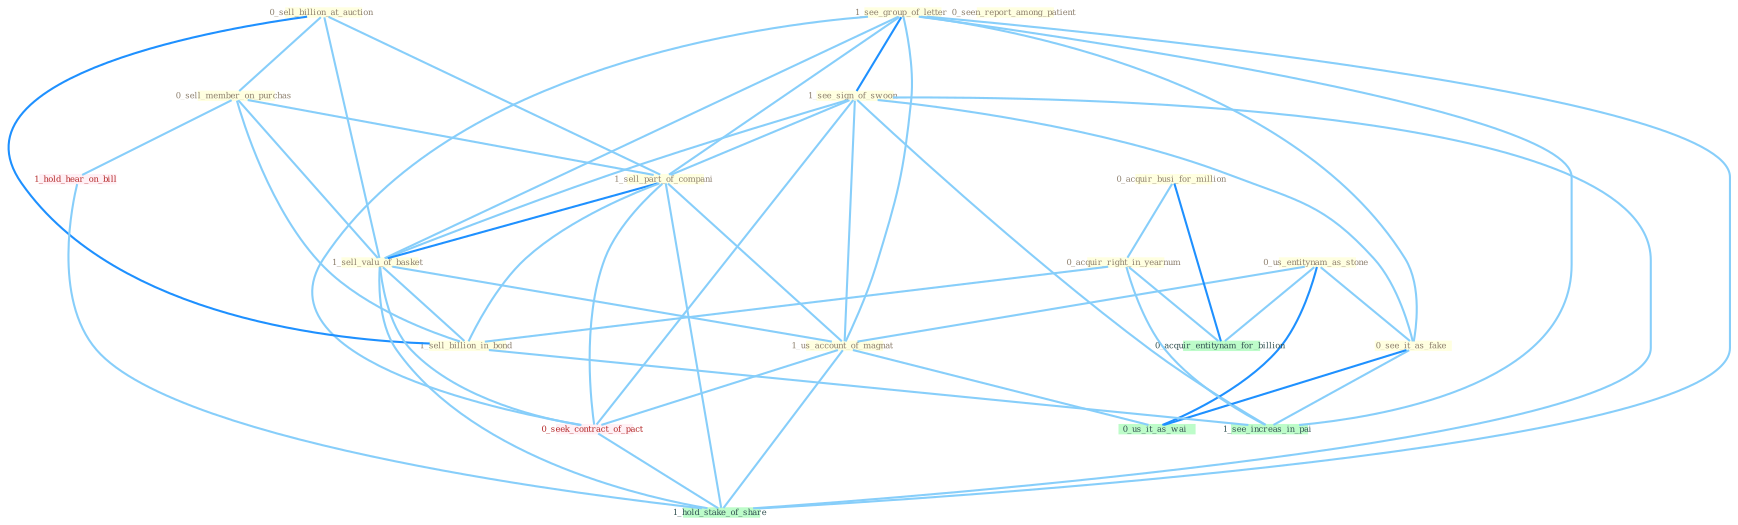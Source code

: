 Graph G{ 
    node
    [shape=polygon,style=filled,width=.5,height=.06,color="#BDFCC9",fixedsize=true,fontsize=4,
    fontcolor="#2f4f4f"];
    {node
    [color="#ffffe0", fontcolor="#8b7d6b"] "1_see_group_of_letter " "0_sell_billion_at_auction " "1_see_sign_of_swoon " "0_us_entitynam_as_stone " "0_seen_report_among_patient " "0_acquir_busi_for_million " "0_sell_member_on_purchas " "1_sell_part_of_compani " "1_sell_valu_of_basket " "0_see_it_as_fake " "0_acquir_right_in_yearnum " "1_sell_billion_in_bond " "1_us_account_of_magnat "}
{node [color="#fff0f5", fontcolor="#b22222"] "0_seek_contract_of_pact " "1_hold_hear_on_bill "}
edge [color="#B0E2FF"];

	"1_see_group_of_letter " -- "1_see_sign_of_swoon " [w="2", color="#1e90ff" , len=0.8];
	"1_see_group_of_letter " -- "1_sell_part_of_compani " [w="1", color="#87cefa" ];
	"1_see_group_of_letter " -- "1_sell_valu_of_basket " [w="1", color="#87cefa" ];
	"1_see_group_of_letter " -- "0_see_it_as_fake " [w="1", color="#87cefa" ];
	"1_see_group_of_letter " -- "1_us_account_of_magnat " [w="1", color="#87cefa" ];
	"1_see_group_of_letter " -- "0_seek_contract_of_pact " [w="1", color="#87cefa" ];
	"1_see_group_of_letter " -- "1_see_increas_in_pai " [w="1", color="#87cefa" ];
	"1_see_group_of_letter " -- "1_hold_stake_of_share " [w="1", color="#87cefa" ];
	"0_sell_billion_at_auction " -- "0_sell_member_on_purchas " [w="1", color="#87cefa" ];
	"0_sell_billion_at_auction " -- "1_sell_part_of_compani " [w="1", color="#87cefa" ];
	"0_sell_billion_at_auction " -- "1_sell_valu_of_basket " [w="1", color="#87cefa" ];
	"0_sell_billion_at_auction " -- "1_sell_billion_in_bond " [w="2", color="#1e90ff" , len=0.8];
	"1_see_sign_of_swoon " -- "1_sell_part_of_compani " [w="1", color="#87cefa" ];
	"1_see_sign_of_swoon " -- "1_sell_valu_of_basket " [w="1", color="#87cefa" ];
	"1_see_sign_of_swoon " -- "0_see_it_as_fake " [w="1", color="#87cefa" ];
	"1_see_sign_of_swoon " -- "1_us_account_of_magnat " [w="1", color="#87cefa" ];
	"1_see_sign_of_swoon " -- "0_seek_contract_of_pact " [w="1", color="#87cefa" ];
	"1_see_sign_of_swoon " -- "1_see_increas_in_pai " [w="1", color="#87cefa" ];
	"1_see_sign_of_swoon " -- "1_hold_stake_of_share " [w="1", color="#87cefa" ];
	"0_us_entitynam_as_stone " -- "0_see_it_as_fake " [w="1", color="#87cefa" ];
	"0_us_entitynam_as_stone " -- "1_us_account_of_magnat " [w="1", color="#87cefa" ];
	"0_us_entitynam_as_stone " -- "0_us_it_as_wai " [w="2", color="#1e90ff" , len=0.8];
	"0_us_entitynam_as_stone " -- "0_acquir_entitynam_for_billion " [w="1", color="#87cefa" ];
	"0_acquir_busi_for_million " -- "0_acquir_right_in_yearnum " [w="1", color="#87cefa" ];
	"0_acquir_busi_for_million " -- "0_acquir_entitynam_for_billion " [w="2", color="#1e90ff" , len=0.8];
	"0_sell_member_on_purchas " -- "1_sell_part_of_compani " [w="1", color="#87cefa" ];
	"0_sell_member_on_purchas " -- "1_sell_valu_of_basket " [w="1", color="#87cefa" ];
	"0_sell_member_on_purchas " -- "1_sell_billion_in_bond " [w="1", color="#87cefa" ];
	"0_sell_member_on_purchas " -- "1_hold_hear_on_bill " [w="1", color="#87cefa" ];
	"1_sell_part_of_compani " -- "1_sell_valu_of_basket " [w="2", color="#1e90ff" , len=0.8];
	"1_sell_part_of_compani " -- "1_sell_billion_in_bond " [w="1", color="#87cefa" ];
	"1_sell_part_of_compani " -- "1_us_account_of_magnat " [w="1", color="#87cefa" ];
	"1_sell_part_of_compani " -- "0_seek_contract_of_pact " [w="1", color="#87cefa" ];
	"1_sell_part_of_compani " -- "1_hold_stake_of_share " [w="1", color="#87cefa" ];
	"1_sell_valu_of_basket " -- "1_sell_billion_in_bond " [w="1", color="#87cefa" ];
	"1_sell_valu_of_basket " -- "1_us_account_of_magnat " [w="1", color="#87cefa" ];
	"1_sell_valu_of_basket " -- "0_seek_contract_of_pact " [w="1", color="#87cefa" ];
	"1_sell_valu_of_basket " -- "1_hold_stake_of_share " [w="1", color="#87cefa" ];
	"0_see_it_as_fake " -- "0_us_it_as_wai " [w="2", color="#1e90ff" , len=0.8];
	"0_see_it_as_fake " -- "1_see_increas_in_pai " [w="1", color="#87cefa" ];
	"0_acquir_right_in_yearnum " -- "1_sell_billion_in_bond " [w="1", color="#87cefa" ];
	"0_acquir_right_in_yearnum " -- "0_acquir_entitynam_for_billion " [w="1", color="#87cefa" ];
	"0_acquir_right_in_yearnum " -- "1_see_increas_in_pai " [w="1", color="#87cefa" ];
	"1_sell_billion_in_bond " -- "1_see_increas_in_pai " [w="1", color="#87cefa" ];
	"1_us_account_of_magnat " -- "0_seek_contract_of_pact " [w="1", color="#87cefa" ];
	"1_us_account_of_magnat " -- "0_us_it_as_wai " [w="1", color="#87cefa" ];
	"1_us_account_of_magnat " -- "1_hold_stake_of_share " [w="1", color="#87cefa" ];
	"0_seek_contract_of_pact " -- "1_hold_stake_of_share " [w="1", color="#87cefa" ];
	"1_hold_hear_on_bill " -- "1_hold_stake_of_share " [w="1", color="#87cefa" ];
}
